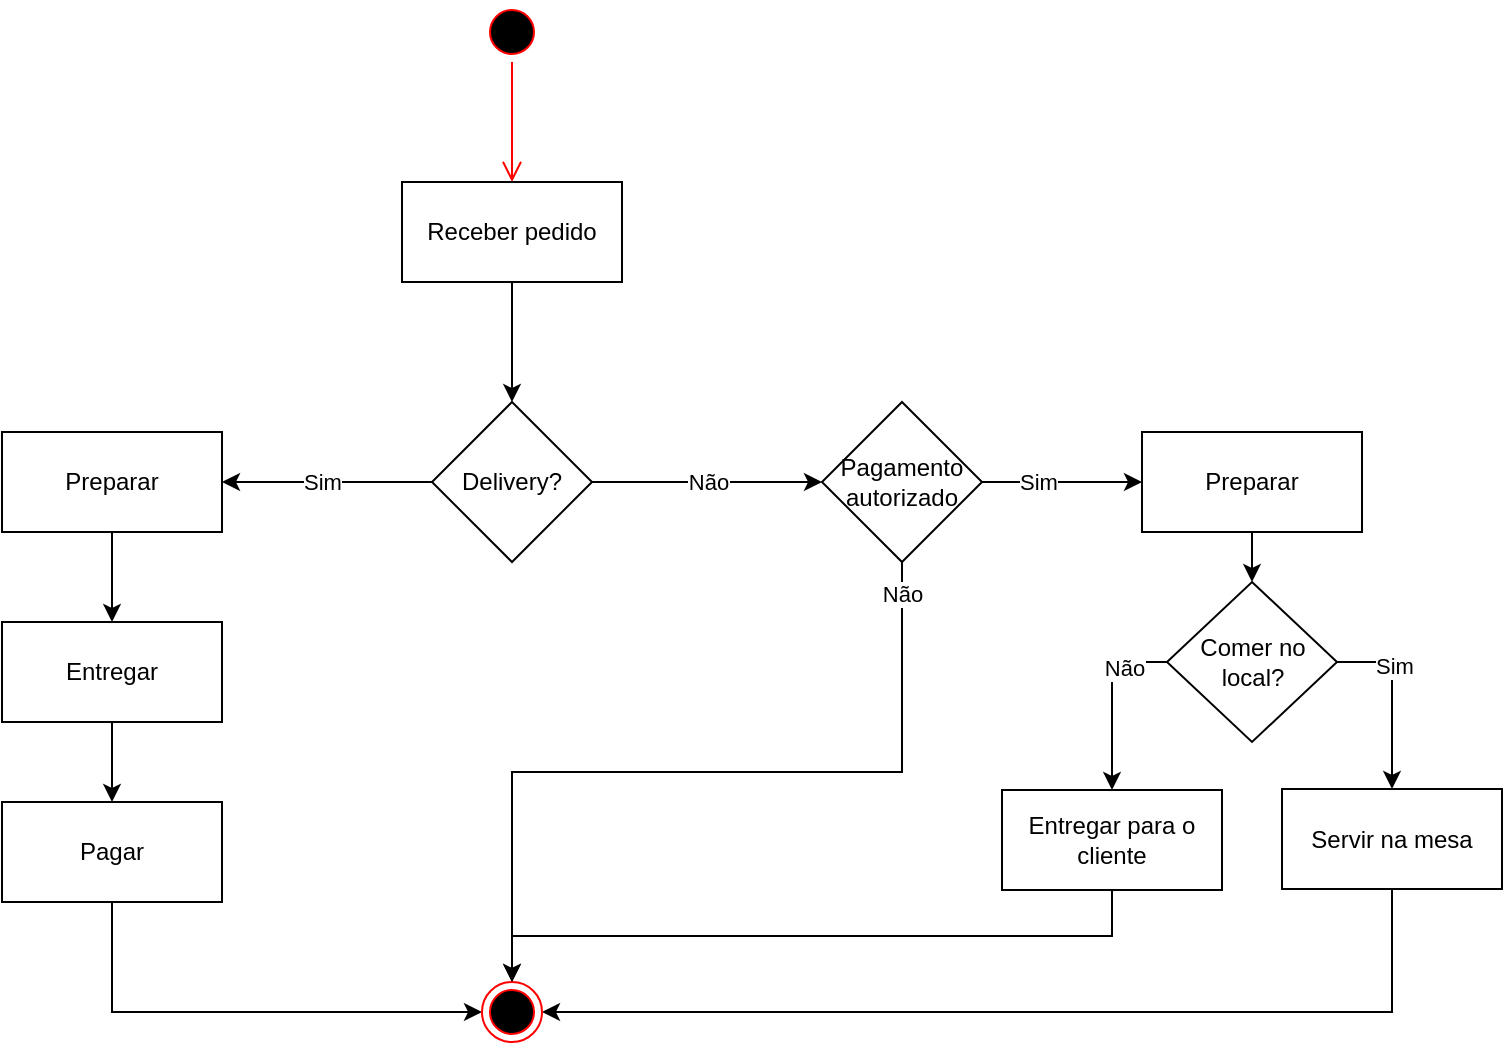 <mxfile version="24.7.6">
  <diagram name="Página-1" id="Yl4LRWkcJvwt98PLApul">
    <mxGraphModel dx="1120" dy="494" grid="1" gridSize="10" guides="1" tooltips="1" connect="1" arrows="1" fold="1" page="1" pageScale="1" pageWidth="1169" pageHeight="827" math="0" shadow="0">
      <root>
        <mxCell id="0" />
        <mxCell id="1" parent="0" />
        <mxCell id="smdwibLaExKv9_oBBp-C-1" value="" style="ellipse;html=1;shape=startState;fillColor=#000000;strokeColor=#ff0000;" parent="1" vertex="1">
          <mxGeometry x="550" y="20" width="30" height="30" as="geometry" />
        </mxCell>
        <mxCell id="smdwibLaExKv9_oBBp-C-2" value="" style="edgeStyle=orthogonalEdgeStyle;html=1;verticalAlign=bottom;endArrow=open;endSize=8;strokeColor=#ff0000;rounded=0;" parent="1" source="smdwibLaExKv9_oBBp-C-1" edge="1">
          <mxGeometry relative="1" as="geometry">
            <mxPoint x="565" y="110" as="targetPoint" />
          </mxGeometry>
        </mxCell>
        <mxCell id="smdwibLaExKv9_oBBp-C-6" style="edgeStyle=orthogonalEdgeStyle;rounded=0;orthogonalLoop=1;jettySize=auto;html=1;exitX=0.5;exitY=1;exitDx=0;exitDy=0;entryX=0.5;entryY=0;entryDx=0;entryDy=0;" parent="1" source="smdwibLaExKv9_oBBp-C-3" target="smdwibLaExKv9_oBBp-C-5" edge="1">
          <mxGeometry relative="1" as="geometry" />
        </mxCell>
        <mxCell id="smdwibLaExKv9_oBBp-C-3" value="Receber pedido" style="html=1;whiteSpace=wrap;" parent="1" vertex="1">
          <mxGeometry x="510" y="110" width="110" height="50" as="geometry" />
        </mxCell>
        <mxCell id="smdwibLaExKv9_oBBp-C-9" style="edgeStyle=orthogonalEdgeStyle;rounded=0;orthogonalLoop=1;jettySize=auto;html=1;exitX=1;exitY=0.5;exitDx=0;exitDy=0;entryX=0;entryY=0.5;entryDx=0;entryDy=0;" parent="1" source="smdwibLaExKv9_oBBp-C-5" edge="1" target="YuY9VXi_lOj3vdskOHjn-26">
          <mxGeometry relative="1" as="geometry">
            <mxPoint x="730" y="260" as="targetPoint" />
          </mxGeometry>
        </mxCell>
        <mxCell id="smdwibLaExKv9_oBBp-C-23" value="Não" style="edgeLabel;html=1;align=center;verticalAlign=middle;resizable=0;points=[];" parent="smdwibLaExKv9_oBBp-C-9" vertex="1" connectable="0">
          <mxGeometry x="0.009" y="-1" relative="1" as="geometry">
            <mxPoint y="-1" as="offset" />
          </mxGeometry>
        </mxCell>
        <mxCell id="smdwibLaExKv9_oBBp-C-11" style="edgeStyle=orthogonalEdgeStyle;rounded=0;orthogonalLoop=1;jettySize=auto;html=1;exitX=0;exitY=0.5;exitDx=0;exitDy=0;entryX=1;entryY=0.5;entryDx=0;entryDy=0;" parent="1" source="smdwibLaExKv9_oBBp-C-5" target="smdwibLaExKv9_oBBp-C-10" edge="1">
          <mxGeometry relative="1" as="geometry" />
        </mxCell>
        <mxCell id="smdwibLaExKv9_oBBp-C-24" value="Sim" style="edgeLabel;html=1;align=center;verticalAlign=middle;resizable=0;points=[];" parent="smdwibLaExKv9_oBBp-C-11" vertex="1" connectable="0">
          <mxGeometry x="0.009" y="-3" relative="1" as="geometry">
            <mxPoint x="-2" y="3" as="offset" />
          </mxGeometry>
        </mxCell>
        <mxCell id="smdwibLaExKv9_oBBp-C-5" value="Delivery?" style="rhombus;whiteSpace=wrap;html=1;" parent="1" vertex="1">
          <mxGeometry x="525" y="220" width="80" height="80" as="geometry" />
        </mxCell>
        <mxCell id="YuY9VXi_lOj3vdskOHjn-16" style="edgeStyle=orthogonalEdgeStyle;rounded=0;orthogonalLoop=1;jettySize=auto;html=1;exitX=0.5;exitY=1;exitDx=0;exitDy=0;entryX=0.5;entryY=0;entryDx=0;entryDy=0;" edge="1" parent="1" source="smdwibLaExKv9_oBBp-C-10" target="YuY9VXi_lOj3vdskOHjn-14">
          <mxGeometry relative="1" as="geometry" />
        </mxCell>
        <mxCell id="smdwibLaExKv9_oBBp-C-10" value="Preparar" style="html=1;whiteSpace=wrap;" parent="1" vertex="1">
          <mxGeometry x="310" y="235" width="110" height="50" as="geometry" />
        </mxCell>
        <mxCell id="smdwibLaExKv9_oBBp-C-20" style="edgeStyle=orthogonalEdgeStyle;rounded=0;orthogonalLoop=1;jettySize=auto;html=1;exitX=1;exitY=0.5;exitDx=0;exitDy=0;entryX=0.5;entryY=0;entryDx=0;entryDy=0;" parent="1" source="smdwibLaExKv9_oBBp-C-18" target="YuY9VXi_lOj3vdskOHjn-8" edge="1">
          <mxGeometry relative="1" as="geometry">
            <mxPoint x="985" y="420" as="targetPoint" />
          </mxGeometry>
        </mxCell>
        <mxCell id="smdwibLaExKv9_oBBp-C-26" value="Sim" style="edgeLabel;html=1;align=center;verticalAlign=middle;resizable=0;points=[];" parent="smdwibLaExKv9_oBBp-C-20" vertex="1" connectable="0">
          <mxGeometry x="-0.385" y="1" relative="1" as="geometry">
            <mxPoint y="1" as="offset" />
          </mxGeometry>
        </mxCell>
        <mxCell id="YuY9VXi_lOj3vdskOHjn-40" style="edgeStyle=orthogonalEdgeStyle;rounded=0;orthogonalLoop=1;jettySize=auto;html=1;exitX=0;exitY=0.5;exitDx=0;exitDy=0;entryX=0.5;entryY=0;entryDx=0;entryDy=0;" edge="1" parent="1" source="smdwibLaExKv9_oBBp-C-18" target="YuY9VXi_lOj3vdskOHjn-12">
          <mxGeometry relative="1" as="geometry" />
        </mxCell>
        <mxCell id="YuY9VXi_lOj3vdskOHjn-41" value="Não" style="edgeLabel;html=1;align=center;verticalAlign=middle;resizable=0;points=[];" vertex="1" connectable="0" parent="YuY9VXi_lOj3vdskOHjn-40">
          <mxGeometry x="-0.53" y="3" relative="1" as="geometry">
            <mxPoint as="offset" />
          </mxGeometry>
        </mxCell>
        <mxCell id="smdwibLaExKv9_oBBp-C-18" value="Comer no&lt;div&gt;local?&lt;/div&gt;" style="rhombus;whiteSpace=wrap;html=1;" parent="1" vertex="1">
          <mxGeometry x="892.5" y="310" width="85" height="80" as="geometry" />
        </mxCell>
        <mxCell id="YuY9VXi_lOj3vdskOHjn-38" style="edgeStyle=orthogonalEdgeStyle;rounded=0;orthogonalLoop=1;jettySize=auto;html=1;exitX=0.5;exitY=1;exitDx=0;exitDy=0;entryX=0.5;entryY=0;entryDx=0;entryDy=0;" edge="1" parent="1" source="smdwibLaExKv9_oBBp-C-27" target="smdwibLaExKv9_oBBp-C-18">
          <mxGeometry relative="1" as="geometry" />
        </mxCell>
        <mxCell id="smdwibLaExKv9_oBBp-C-27" value="Preparar" style="html=1;whiteSpace=wrap;" parent="1" vertex="1">
          <mxGeometry x="880" y="235" width="110" height="50" as="geometry" />
        </mxCell>
        <mxCell id="YuY9VXi_lOj3vdskOHjn-21" style="edgeStyle=orthogonalEdgeStyle;rounded=0;orthogonalLoop=1;jettySize=auto;html=1;exitX=0.5;exitY=1;exitDx=0;exitDy=0;entryX=1;entryY=0.5;entryDx=0;entryDy=0;" edge="1" parent="1" source="YuY9VXi_lOj3vdskOHjn-8" target="YuY9VXi_lOj3vdskOHjn-18">
          <mxGeometry relative="1" as="geometry" />
        </mxCell>
        <mxCell id="YuY9VXi_lOj3vdskOHjn-8" value="Servir na mesa" style="html=1;whiteSpace=wrap;" vertex="1" parent="1">
          <mxGeometry x="950" y="413.5" width="110" height="50" as="geometry" />
        </mxCell>
        <mxCell id="YuY9VXi_lOj3vdskOHjn-20" style="edgeStyle=orthogonalEdgeStyle;rounded=0;orthogonalLoop=1;jettySize=auto;html=1;exitX=0.5;exitY=1;exitDx=0;exitDy=0;entryX=0.5;entryY=0;entryDx=0;entryDy=0;" edge="1" parent="1" source="YuY9VXi_lOj3vdskOHjn-12" target="YuY9VXi_lOj3vdskOHjn-18">
          <mxGeometry relative="1" as="geometry" />
        </mxCell>
        <mxCell id="YuY9VXi_lOj3vdskOHjn-12" value="Entregar para o cliente" style="html=1;whiteSpace=wrap;" vertex="1" parent="1">
          <mxGeometry x="810" y="414" width="110" height="50" as="geometry" />
        </mxCell>
        <mxCell id="YuY9VXi_lOj3vdskOHjn-17" style="edgeStyle=orthogonalEdgeStyle;rounded=0;orthogonalLoop=1;jettySize=auto;html=1;exitX=0.5;exitY=1;exitDx=0;exitDy=0;entryX=0.5;entryY=0;entryDx=0;entryDy=0;" edge="1" parent="1" source="YuY9VXi_lOj3vdskOHjn-14" target="YuY9VXi_lOj3vdskOHjn-15">
          <mxGeometry relative="1" as="geometry" />
        </mxCell>
        <mxCell id="YuY9VXi_lOj3vdskOHjn-14" value="Entregar" style="html=1;whiteSpace=wrap;" vertex="1" parent="1">
          <mxGeometry x="310" y="330" width="110" height="50" as="geometry" />
        </mxCell>
        <mxCell id="YuY9VXi_lOj3vdskOHjn-34" style="edgeStyle=orthogonalEdgeStyle;rounded=0;orthogonalLoop=1;jettySize=auto;html=1;exitX=0.5;exitY=1;exitDx=0;exitDy=0;entryX=0;entryY=0.5;entryDx=0;entryDy=0;" edge="1" parent="1" source="YuY9VXi_lOj3vdskOHjn-15" target="YuY9VXi_lOj3vdskOHjn-18">
          <mxGeometry relative="1" as="geometry" />
        </mxCell>
        <mxCell id="YuY9VXi_lOj3vdskOHjn-15" value="Pagar" style="html=1;whiteSpace=wrap;" vertex="1" parent="1">
          <mxGeometry x="310" y="420" width="110" height="50" as="geometry" />
        </mxCell>
        <mxCell id="YuY9VXi_lOj3vdskOHjn-18" value="" style="ellipse;html=1;shape=endState;fillColor=#000000;strokeColor=#ff0000;" vertex="1" parent="1">
          <mxGeometry x="550" y="510" width="30" height="30" as="geometry" />
        </mxCell>
        <mxCell id="YuY9VXi_lOj3vdskOHjn-35" style="edgeStyle=orthogonalEdgeStyle;rounded=0;orthogonalLoop=1;jettySize=auto;html=1;exitX=0.5;exitY=1;exitDx=0;exitDy=0;entryX=0.5;entryY=0;entryDx=0;entryDy=0;" edge="1" parent="1" source="YuY9VXi_lOj3vdskOHjn-26" target="YuY9VXi_lOj3vdskOHjn-18">
          <mxGeometry relative="1" as="geometry" />
        </mxCell>
        <mxCell id="YuY9VXi_lOj3vdskOHjn-36" value="Não" style="edgeLabel;html=1;align=center;verticalAlign=middle;resizable=0;points=[];" vertex="1" connectable="0" parent="YuY9VXi_lOj3vdskOHjn-35">
          <mxGeometry x="-0.92" relative="1" as="geometry">
            <mxPoint as="offset" />
          </mxGeometry>
        </mxCell>
        <mxCell id="YuY9VXi_lOj3vdskOHjn-37" style="edgeStyle=orthogonalEdgeStyle;rounded=0;orthogonalLoop=1;jettySize=auto;html=1;exitX=1;exitY=0.5;exitDx=0;exitDy=0;entryX=0;entryY=0.5;entryDx=0;entryDy=0;" edge="1" parent="1" source="YuY9VXi_lOj3vdskOHjn-26" target="smdwibLaExKv9_oBBp-C-27">
          <mxGeometry relative="1" as="geometry" />
        </mxCell>
        <mxCell id="YuY9VXi_lOj3vdskOHjn-39" value="Sim" style="edgeLabel;html=1;align=center;verticalAlign=middle;resizable=0;points=[];" vertex="1" connectable="0" parent="YuY9VXi_lOj3vdskOHjn-37">
          <mxGeometry x="-0.3" relative="1" as="geometry">
            <mxPoint as="offset" />
          </mxGeometry>
        </mxCell>
        <mxCell id="YuY9VXi_lOj3vdskOHjn-26" value="Pagamento autorizado" style="rhombus;whiteSpace=wrap;html=1;" vertex="1" parent="1">
          <mxGeometry x="720" y="220" width="80" height="80" as="geometry" />
        </mxCell>
      </root>
    </mxGraphModel>
  </diagram>
</mxfile>
